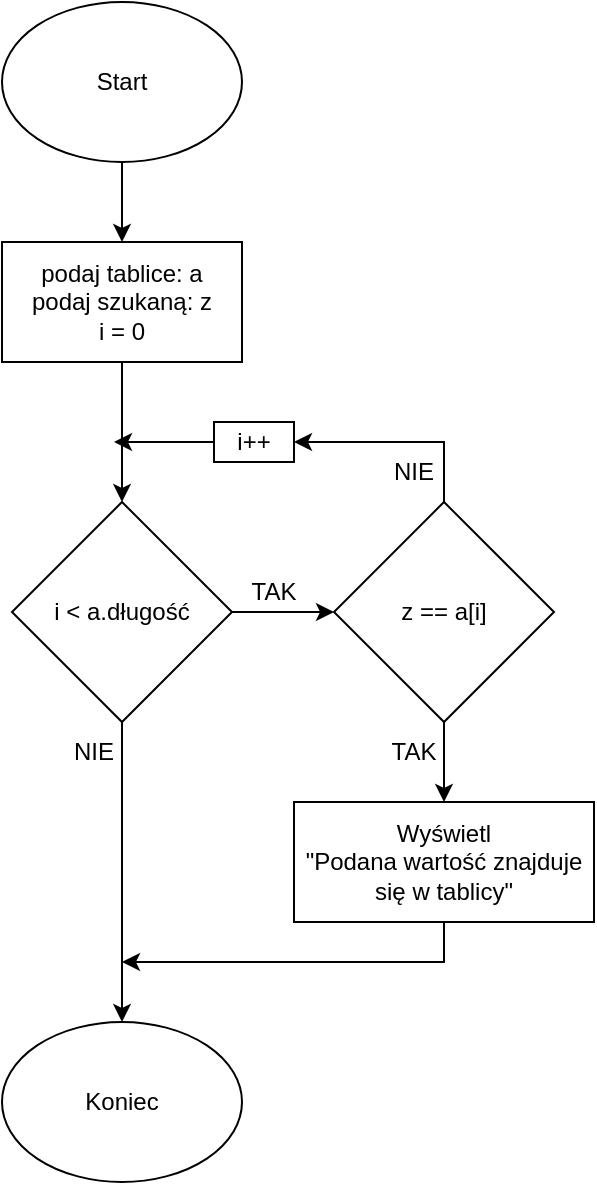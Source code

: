 <mxfile version="20.8.20" type="github">
  <diagram id="C5RBs43oDa-KdzZeNtuy" name="Page-1">
    <mxGraphModel dx="1434" dy="800" grid="1" gridSize="10" guides="1" tooltips="1" connect="1" arrows="1" fold="1" page="1" pageScale="1" pageWidth="827" pageHeight="1169" math="0" shadow="0">
      <root>
        <mxCell id="WIyWlLk6GJQsqaUBKTNV-0" />
        <mxCell id="WIyWlLk6GJQsqaUBKTNV-1" parent="WIyWlLk6GJQsqaUBKTNV-0" />
        <mxCell id="vYYyGU_dvBcE0FvDVzeM-3" value="" style="edgeStyle=orthogonalEdgeStyle;rounded=0;orthogonalLoop=1;jettySize=auto;html=1;" edge="1" parent="WIyWlLk6GJQsqaUBKTNV-1" source="vYYyGU_dvBcE0FvDVzeM-1" target="vYYyGU_dvBcE0FvDVzeM-2">
          <mxGeometry relative="1" as="geometry" />
        </mxCell>
        <mxCell id="vYYyGU_dvBcE0FvDVzeM-1" value="Start" style="ellipse;whiteSpace=wrap;html=1;" vertex="1" parent="WIyWlLk6GJQsqaUBKTNV-1">
          <mxGeometry x="354" y="20" width="120" height="80" as="geometry" />
        </mxCell>
        <mxCell id="vYYyGU_dvBcE0FvDVzeM-5" value="" style="edgeStyle=orthogonalEdgeStyle;rounded=0;orthogonalLoop=1;jettySize=auto;html=1;" edge="1" parent="WIyWlLk6GJQsqaUBKTNV-1" source="vYYyGU_dvBcE0FvDVzeM-2" target="vYYyGU_dvBcE0FvDVzeM-4">
          <mxGeometry relative="1" as="geometry" />
        </mxCell>
        <mxCell id="vYYyGU_dvBcE0FvDVzeM-2" value="podaj tablice: a&lt;br&gt;podaj szukaną: z&lt;br&gt;i = 0" style="rounded=0;whiteSpace=wrap;html=1;" vertex="1" parent="WIyWlLk6GJQsqaUBKTNV-1">
          <mxGeometry x="354" y="140" width="120" height="60" as="geometry" />
        </mxCell>
        <mxCell id="vYYyGU_dvBcE0FvDVzeM-9" value="" style="edgeStyle=orthogonalEdgeStyle;rounded=0;orthogonalLoop=1;jettySize=auto;html=1;" edge="1" parent="WIyWlLk6GJQsqaUBKTNV-1" source="vYYyGU_dvBcE0FvDVzeM-4" target="vYYyGU_dvBcE0FvDVzeM-8">
          <mxGeometry relative="1" as="geometry" />
        </mxCell>
        <mxCell id="vYYyGU_dvBcE0FvDVzeM-4" value="i &amp;lt; a.długość" style="rhombus;whiteSpace=wrap;html=1;" vertex="1" parent="WIyWlLk6GJQsqaUBKTNV-1">
          <mxGeometry x="359" y="270" width="110" height="110" as="geometry" />
        </mxCell>
        <mxCell id="vYYyGU_dvBcE0FvDVzeM-12" value="" style="edgeStyle=orthogonalEdgeStyle;rounded=0;orthogonalLoop=1;jettySize=auto;html=1;" edge="1" parent="WIyWlLk6GJQsqaUBKTNV-1" source="vYYyGU_dvBcE0FvDVzeM-8" target="vYYyGU_dvBcE0FvDVzeM-11">
          <mxGeometry relative="1" as="geometry" />
        </mxCell>
        <mxCell id="vYYyGU_dvBcE0FvDVzeM-8" value="z == a[i]" style="rhombus;whiteSpace=wrap;html=1;" vertex="1" parent="WIyWlLk6GJQsqaUBKTNV-1">
          <mxGeometry x="520" y="270" width="110" height="110" as="geometry" />
        </mxCell>
        <mxCell id="vYYyGU_dvBcE0FvDVzeM-10" value="TAK" style="text;html=1;strokeColor=none;fillColor=none;align=center;verticalAlign=middle;whiteSpace=wrap;rounded=0;" vertex="1" parent="WIyWlLk6GJQsqaUBKTNV-1">
          <mxGeometry x="460" y="300" width="60" height="30" as="geometry" />
        </mxCell>
        <mxCell id="vYYyGU_dvBcE0FvDVzeM-11" value="Wyświetl&lt;br&gt;&quot;Podana wartość znajduje się w tablicy&quot;" style="rounded=0;whiteSpace=wrap;html=1;" vertex="1" parent="WIyWlLk6GJQsqaUBKTNV-1">
          <mxGeometry x="500" y="420" width="150" height="60" as="geometry" />
        </mxCell>
        <mxCell id="vYYyGU_dvBcE0FvDVzeM-13" value="Koniec" style="ellipse;whiteSpace=wrap;html=1;" vertex="1" parent="WIyWlLk6GJQsqaUBKTNV-1">
          <mxGeometry x="354" y="530" width="120" height="80" as="geometry" />
        </mxCell>
        <mxCell id="vYYyGU_dvBcE0FvDVzeM-14" value="" style="endArrow=classic;html=1;rounded=0;exitX=0.5;exitY=1;exitDx=0;exitDy=0;entryX=0.5;entryY=0;entryDx=0;entryDy=0;" edge="1" parent="WIyWlLk6GJQsqaUBKTNV-1" source="vYYyGU_dvBcE0FvDVzeM-4" target="vYYyGU_dvBcE0FvDVzeM-13">
          <mxGeometry width="50" height="50" relative="1" as="geometry">
            <mxPoint x="390" y="410" as="sourcePoint" />
            <mxPoint x="440" y="360" as="targetPoint" />
          </mxGeometry>
        </mxCell>
        <mxCell id="vYYyGU_dvBcE0FvDVzeM-15" value="" style="endArrow=classic;html=1;rounded=0;exitX=0.5;exitY=1;exitDx=0;exitDy=0;" edge="1" parent="WIyWlLk6GJQsqaUBKTNV-1" source="vYYyGU_dvBcE0FvDVzeM-11">
          <mxGeometry width="50" height="50" relative="1" as="geometry">
            <mxPoint x="569" y="480" as="sourcePoint" />
            <mxPoint x="414" y="500" as="targetPoint" />
            <Array as="points">
              <mxPoint x="575" y="500" />
            </Array>
          </mxGeometry>
        </mxCell>
        <mxCell id="vYYyGU_dvBcE0FvDVzeM-16" value="TAK" style="text;html=1;strokeColor=none;fillColor=none;align=center;verticalAlign=middle;whiteSpace=wrap;rounded=0;" vertex="1" parent="WIyWlLk6GJQsqaUBKTNV-1">
          <mxGeometry x="530" y="380" width="60" height="30" as="geometry" />
        </mxCell>
        <mxCell id="vYYyGU_dvBcE0FvDVzeM-17" value="i++" style="rounded=0;whiteSpace=wrap;html=1;" vertex="1" parent="WIyWlLk6GJQsqaUBKTNV-1">
          <mxGeometry x="460" y="230" width="40" height="20" as="geometry" />
        </mxCell>
        <mxCell id="vYYyGU_dvBcE0FvDVzeM-18" value="" style="endArrow=classic;html=1;rounded=0;exitX=0;exitY=0.5;exitDx=0;exitDy=0;" edge="1" parent="WIyWlLk6GJQsqaUBKTNV-1" source="vYYyGU_dvBcE0FvDVzeM-17">
          <mxGeometry width="50" height="50" relative="1" as="geometry">
            <mxPoint x="390" y="310" as="sourcePoint" />
            <mxPoint x="410" y="240" as="targetPoint" />
          </mxGeometry>
        </mxCell>
        <mxCell id="vYYyGU_dvBcE0FvDVzeM-19" value="" style="endArrow=classic;html=1;rounded=0;exitX=0.5;exitY=0;exitDx=0;exitDy=0;entryX=1;entryY=0.5;entryDx=0;entryDy=0;" edge="1" parent="WIyWlLk6GJQsqaUBKTNV-1" source="vYYyGU_dvBcE0FvDVzeM-8" target="vYYyGU_dvBcE0FvDVzeM-17">
          <mxGeometry width="50" height="50" relative="1" as="geometry">
            <mxPoint x="390" y="310" as="sourcePoint" />
            <mxPoint x="440" y="260" as="targetPoint" />
            <Array as="points">
              <mxPoint x="575" y="240" />
            </Array>
          </mxGeometry>
        </mxCell>
        <mxCell id="vYYyGU_dvBcE0FvDVzeM-20" value="NIE" style="text;html=1;strokeColor=none;fillColor=none;align=center;verticalAlign=middle;whiteSpace=wrap;rounded=0;" vertex="1" parent="WIyWlLk6GJQsqaUBKTNV-1">
          <mxGeometry x="530" y="240" width="60" height="30" as="geometry" />
        </mxCell>
        <mxCell id="vYYyGU_dvBcE0FvDVzeM-21" value="NIE" style="text;html=1;strokeColor=none;fillColor=none;align=center;verticalAlign=middle;whiteSpace=wrap;rounded=0;" vertex="1" parent="WIyWlLk6GJQsqaUBKTNV-1">
          <mxGeometry x="370" y="380" width="60" height="30" as="geometry" />
        </mxCell>
      </root>
    </mxGraphModel>
  </diagram>
</mxfile>
